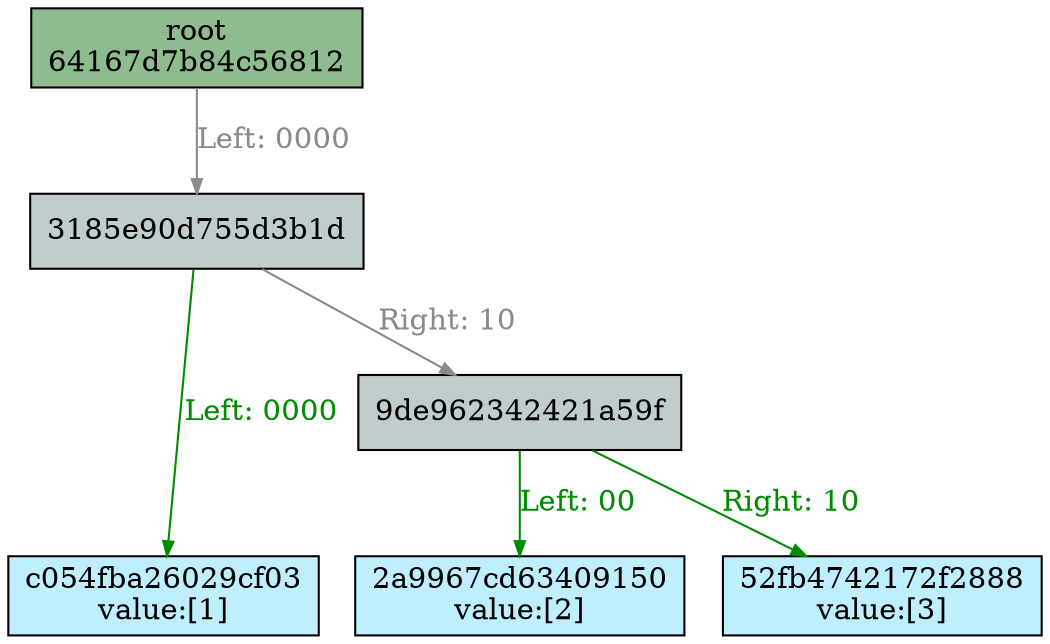 Digraph merkletree {

h64167d7b84c56812 -> h3185e90d755d3b1d [arrowsize=0.7 color=gray54 fontcolor=gray54 label="Left: 0000\l" nojustify=true ];
h3185e90d755d3b1d -> hc054fba26029cf03 [arrowsize=0.7 color=green4 fillcolor=green4 fontcolor=green4 label="Left: 0000" nojustify=true ];
h3185e90d755d3b1d -> h9de962342421a59f [arrowsize=0.7 color=gray54 fontcolor=gray54 label="Right: 10\l" nojustify=true ];
h9de962342421a59f -> h2a9967cd63409150 [arrowsize=0.7 color=green4 fillcolor=green4 fontcolor=green4 label="Left: 00" nojustify=true ];
h9de962342421a59f -> h52fb4742172f2888 [arrowsize=0.7 color=green4 fillcolor=green4 fontcolor=green4 label="Right: 10" nojustify=true ];

Subgraph depth_0 {
rank=same

h64167d7b84c56812 [fillcolor=darkseagreen label="root\n64167d7b84c56812" ordering=out shape=box style=filled ];
}


Subgraph depth_4 {
rank=same

h3185e90d755d3b1d [fillcolor=azure3 label="3185e90d755d3b1d" ordering=out shape=box style=filled ];
}


Subgraph depth_256 {
rank=same

hc054fba26029cf03 [fillcolor=lightblue1 label="c054fba26029cf03\nvalue:[1]" ordering=out shape=box style=filled ];
h2a9967cd63409150 [fillcolor=lightblue1 label="2a9967cd63409150\nvalue:[2]" ordering=out shape=box style=filled ];
h52fb4742172f2888 [fillcolor=lightblue1 label="52fb4742172f2888\nvalue:[3]" ordering=out shape=box style=filled ];
}


Subgraph depth_6 {
rank=same

h9de962342421a59f [fillcolor=azure3 label="9de962342421a59f" ordering=out shape=box style=filled ];
}

}
